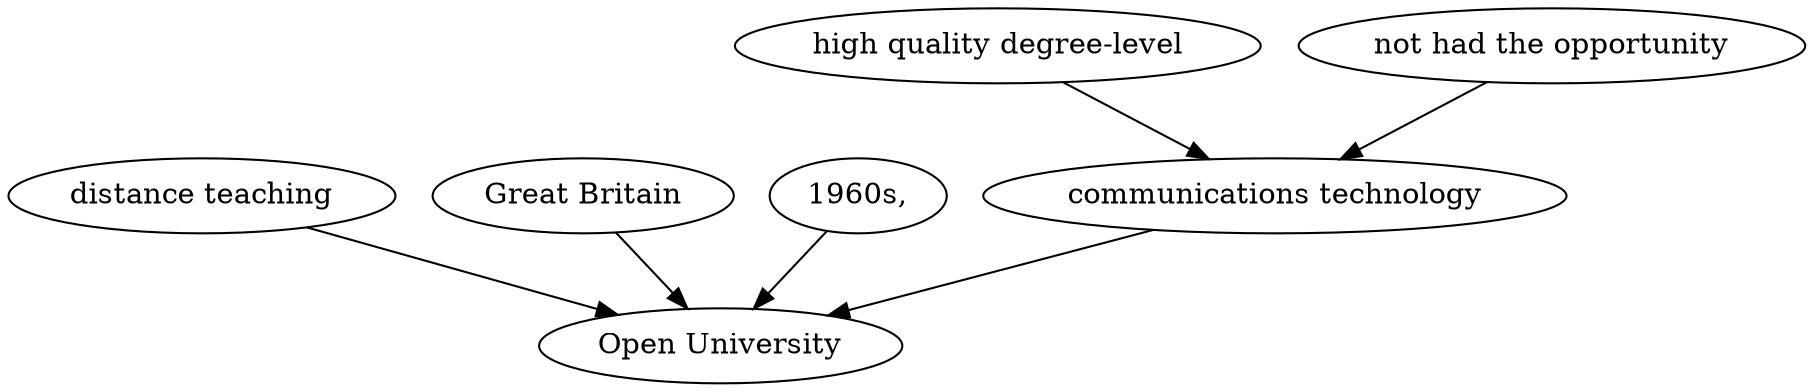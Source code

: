 // Conspect
digraph {
	0 [label="Open University"]
	1 [label="distance teaching"]
	1 -> 0
	2 [label="Great Britain"]
	2 -> 0
	3 [label="1960s,"]
	3 -> 0
	4 [label="communications technology"]
	4 -> 0
	5 [label="high quality degree-level"]
	5 -> 4
	6 [label="not had the opportunity"]
	6 -> 4
}
